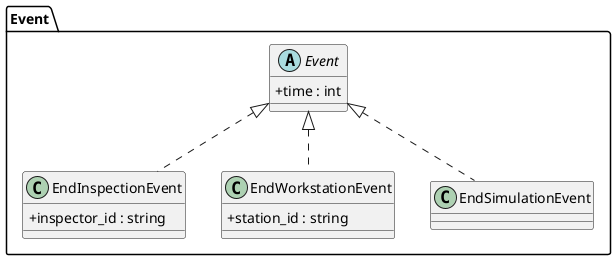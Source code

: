 @startuml event-class-diagram
skinparam ClassAttributeIconSize 0

Package "Event" {
    abstract class Event {
        + time : int
    }

    class EndInspectionEvent {
        + inspector_id : string
    }

    class EndWorkstationEvent {
        + station_id : string
    }

    class EndSimulationEvent {}

    EndInspectionEvent .up.|> Event
    EndWorkstationEvent .up.|> Event
    EndSimulationEvent .up.|> Event
}

@enduml